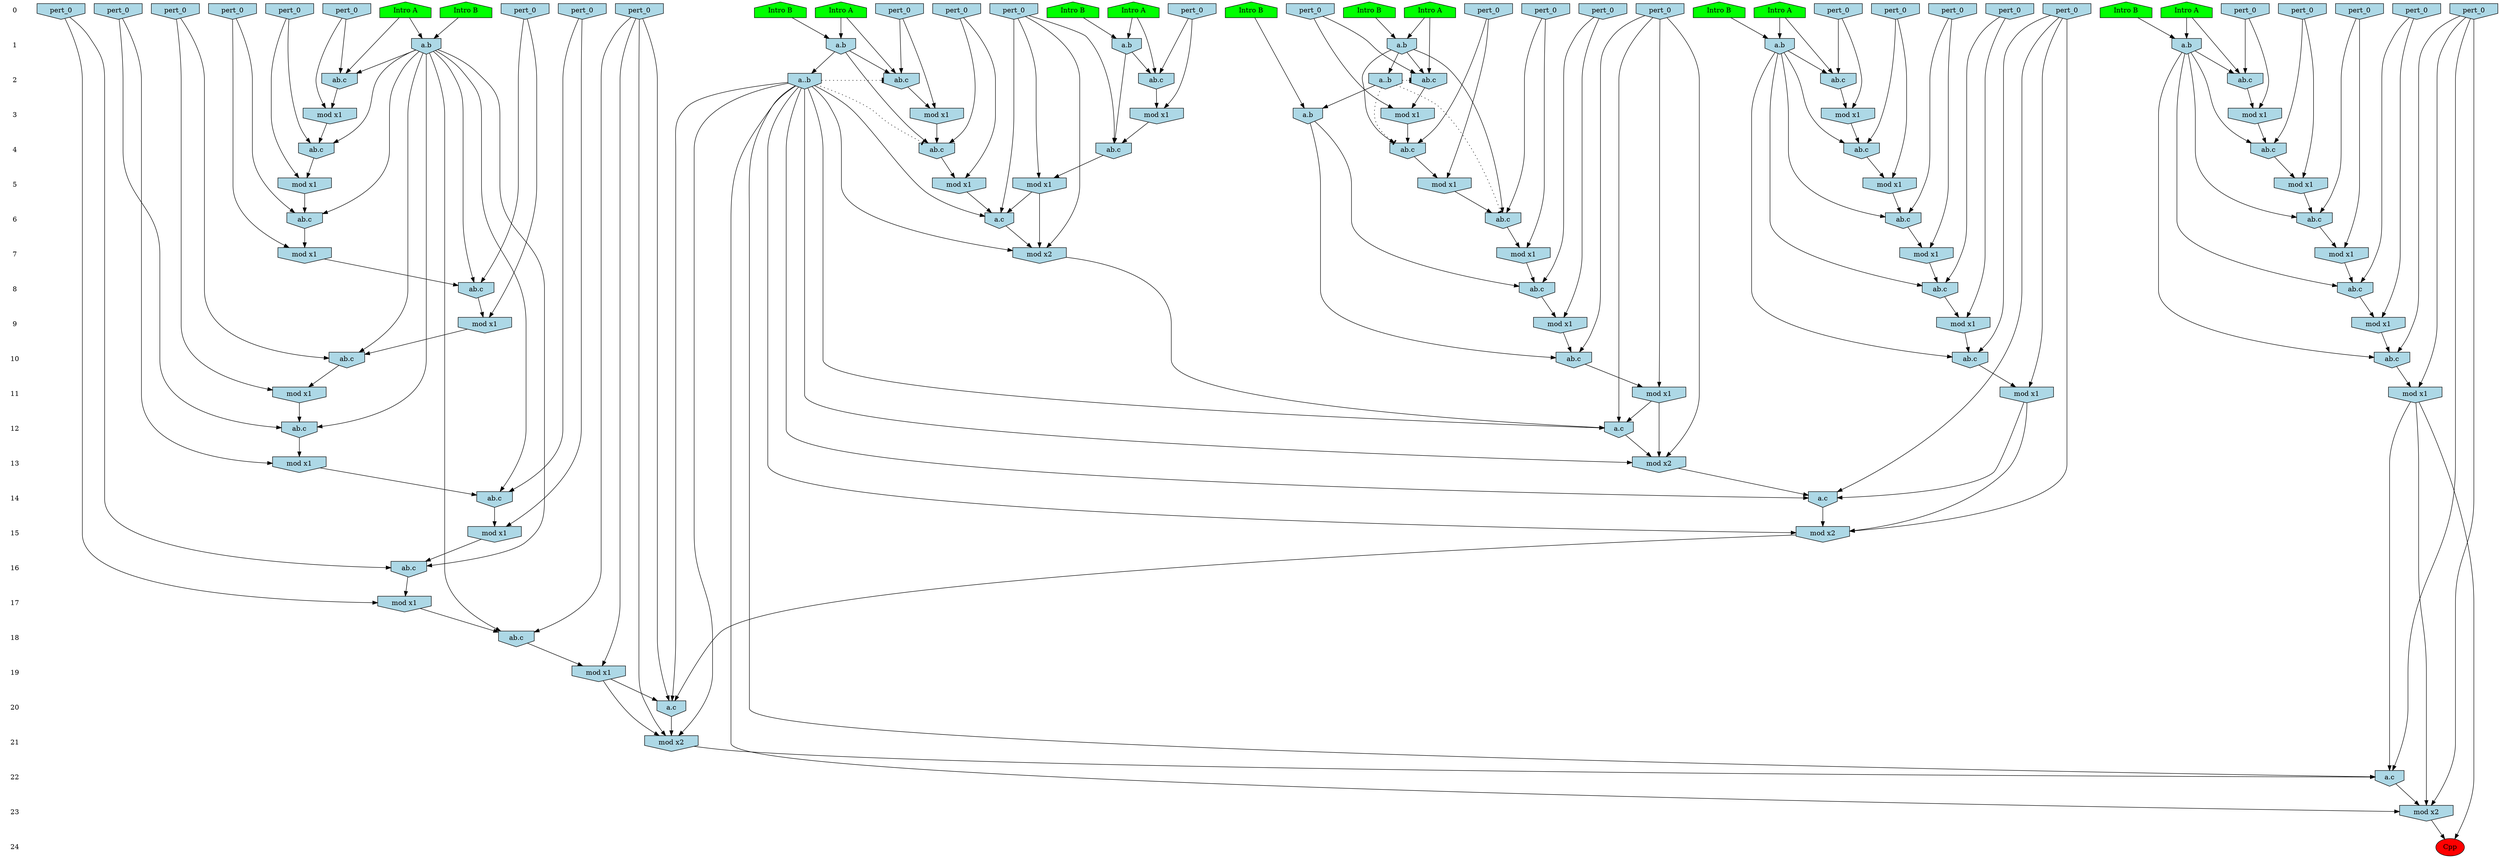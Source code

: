 /* Compression of 1 causal flows obtained in average at 2.001438E+01 t.u */
/* Compressed causal flows were: [3] */
digraph G{
 ranksep=.5 ; 
{ rank = same ; "0" [shape=plaintext] ; node_1 [label ="Intro B", shape=house, style=filled, fillcolor=green] ;
node_2 [label ="Intro B", shape=house, style=filled, fillcolor=green] ;
node_3 [label ="Intro A", shape=house, style=filled, fillcolor=green] ;
node_4 [label ="Intro B", shape=house, style=filled, fillcolor=green] ;
node_5 [label ="Intro B", shape=house, style=filled, fillcolor=green] ;
node_6 [label ="Intro B", shape=house, style=filled, fillcolor=green] ;
node_7 [label ="Intro A", shape=house, style=filled, fillcolor=green] ;
node_8 [label ="Intro B", shape=house, style=filled, fillcolor=green] ;
node_9 [label ="Intro A", shape=house, style=filled, fillcolor=green] ;
node_10 [label ="Intro B", shape=house, style=filled, fillcolor=green] ;
node_11 [label ="Intro A", shape=house, style=filled, fillcolor=green] ;
node_12 [label ="Intro A", shape=house, style=filled, fillcolor=green] ;
node_13 [label ="Intro A", shape=house, style=filled, fillcolor=green] ;
node_18 [label="pert_0", shape=invhouse, style=filled, fillcolor = lightblue] ;
node_19 [label="pert_0", shape=invhouse, style=filled, fillcolor = lightblue] ;
node_20 [label="pert_0", shape=invhouse, style=filled, fillcolor = lightblue] ;
node_21 [label="pert_0", shape=invhouse, style=filled, fillcolor = lightblue] ;
node_22 [label="pert_0", shape=invhouse, style=filled, fillcolor = lightblue] ;
node_23 [label="pert_0", shape=invhouse, style=filled, fillcolor = lightblue] ;
node_24 [label="pert_0", shape=invhouse, style=filled, fillcolor = lightblue] ;
node_25 [label="pert_0", shape=invhouse, style=filled, fillcolor = lightblue] ;
node_26 [label="pert_0", shape=invhouse, style=filled, fillcolor = lightblue] ;
node_27 [label="pert_0", shape=invhouse, style=filled, fillcolor = lightblue] ;
node_28 [label="pert_0", shape=invhouse, style=filled, fillcolor = lightblue] ;
node_29 [label="pert_0", shape=invhouse, style=filled, fillcolor = lightblue] ;
node_30 [label="pert_0", shape=invhouse, style=filled, fillcolor = lightblue] ;
node_31 [label="pert_0", shape=invhouse, style=filled, fillcolor = lightblue] ;
node_32 [label="pert_0", shape=invhouse, style=filled, fillcolor = lightblue] ;
node_33 [label="pert_0", shape=invhouse, style=filled, fillcolor = lightblue] ;
node_34 [label="pert_0", shape=invhouse, style=filled, fillcolor = lightblue] ;
node_35 [label="pert_0", shape=invhouse, style=filled, fillcolor = lightblue] ;
node_36 [label="pert_0", shape=invhouse, style=filled, fillcolor = lightblue] ;
node_37 [label="pert_0", shape=invhouse, style=filled, fillcolor = lightblue] ;
node_38 [label="pert_0", shape=invhouse, style=filled, fillcolor = lightblue] ;
node_39 [label="pert_0", shape=invhouse, style=filled, fillcolor = lightblue] ;
node_40 [label="pert_0", shape=invhouse, style=filled, fillcolor = lightblue] ;
node_41 [label="pert_0", shape=invhouse, style=filled, fillcolor = lightblue] ;
node_42 [label="pert_0", shape=invhouse, style=filled, fillcolor = lightblue] ;
node_43 [label="pert_0", shape=invhouse, style=filled, fillcolor = lightblue] ;
node_44 [label="pert_0", shape=invhouse, style=filled, fillcolor = lightblue] ;
node_45 [label="pert_0", shape=invhouse, style=filled, fillcolor = lightblue] ;
}
{ rank = same ; "1" [shape=plaintext] ; node_14 [label="a.b", shape=invhouse, style=filled, fillcolor = lightblue] ;
node_15 [label="a.b", shape=invhouse, style=filled, fillcolor = lightblue] ;
node_16 [label="a.b", shape=invhouse, style=filled, fillcolor = lightblue] ;
node_17 [label="a.b", shape=invhouse, style=filled, fillcolor = lightblue] ;
node_56 [label="a.b", shape=invhouse, style=filled, fillcolor = lightblue] ;
node_65 [label="a.b", shape=invhouse, style=filled, fillcolor = lightblue] ;
}
{ rank = same ; "2" [shape=plaintext] ; node_46 [label="ab.c", shape=invhouse, style=filled, fillcolor = lightblue] ;
node_47 [label="ab.c", shape=invhouse, style=filled, fillcolor = lightblue] ;
node_48 [label="ab.c", shape=invhouse, style=filled, fillcolor = lightblue] ;
node_49 [label="ab.c", shape=invhouse, style=filled, fillcolor = lightblue] ;
node_59 [label="ab.c", shape=invhouse, style=filled, fillcolor = lightblue] ;
node_66 [label="ab.c", shape=invhouse, style=filled, fillcolor = lightblue] ;
node_69 [label="a..b", shape=invhouse, style=filled, fillcolor = lightblue] ;
node_78 [label="a..b", shape=invhouse, style=filled, fillcolor = lightblue] ;
}
{ rank = same ; "3" [shape=plaintext] ; node_50 [label="mod x1", shape=invhouse, style=filled, fillcolor = lightblue] ;
node_54 [label="mod x1", shape=invhouse, style=filled, fillcolor = lightblue] ;
node_57 [label="mod x1", shape=invhouse, style=filled, fillcolor = lightblue] ;
node_58 [label="mod x1", shape=invhouse, style=filled, fillcolor = lightblue] ;
node_67 [label="mod x1", shape=invhouse, style=filled, fillcolor = lightblue] ;
node_71 [label="mod x1", shape=invhouse, style=filled, fillcolor = lightblue] ;
node_81 [label="a.b", shape=invhouse, style=filled, fillcolor = lightblue] ;
}
{ rank = same ; "4" [shape=plaintext] ; node_51 [label="ab.c", shape=invhouse, style=filled, fillcolor = lightblue] ;
node_60 [label="ab.c", shape=invhouse, style=filled, fillcolor = lightblue] ;
node_61 [label="ab.c", shape=invhouse, style=filled, fillcolor = lightblue] ;
node_63 [label="ab.c", shape=invhouse, style=filled, fillcolor = lightblue] ;
node_68 [label="ab.c", shape=invhouse, style=filled, fillcolor = lightblue] ;
node_73 [label="ab.c", shape=invhouse, style=filled, fillcolor = lightblue] ;
}
{ rank = same ; "5" [shape=plaintext] ; node_52 [label="mod x1", shape=invhouse, style=filled, fillcolor = lightblue] ;
node_64 [label="mod x1", shape=invhouse, style=filled, fillcolor = lightblue] ;
node_70 [label="mod x1", shape=invhouse, style=filled, fillcolor = lightblue] ;
node_74 [label="mod x1", shape=invhouse, style=filled, fillcolor = lightblue] ;
node_75 [label="mod x1", shape=invhouse, style=filled, fillcolor = lightblue] ;
node_90 [label="mod x1", shape=invhouse, style=filled, fillcolor = lightblue] ;
}
{ rank = same ; "6" [shape=plaintext] ; node_53 [label="ab.c", shape=invhouse, style=filled, fillcolor = lightblue] ;
node_72 [label="ab.c", shape=invhouse, style=filled, fillcolor = lightblue] ;
node_76 [label="ab.c", shape=invhouse, style=filled, fillcolor = lightblue] ;
node_77 [label="ab.c", shape=invhouse, style=filled, fillcolor = lightblue] ;
node_94 [label="a.c", shape=invhouse, style=filled, fillcolor = lightblue] ;
}
{ rank = same ; "7" [shape=plaintext] ; node_55 [label="mod x1", shape=invhouse, style=filled, fillcolor = lightblue] ;
node_79 [label="mod x1", shape=invhouse, style=filled, fillcolor = lightblue] ;
node_82 [label="mod x1", shape=invhouse, style=filled, fillcolor = lightblue] ;
node_95 [label="mod x1", shape=invhouse, style=filled, fillcolor = lightblue] ;
node_96 [label="mod x2", shape=invhouse, style=filled, fillcolor = lightblue] ;
}
{ rank = same ; "8" [shape=plaintext] ; node_62 [label="ab.c", shape=invhouse, style=filled, fillcolor = lightblue] ;
node_80 [label="ab.c", shape=invhouse, style=filled, fillcolor = lightblue] ;
node_83 [label="ab.c", shape=invhouse, style=filled, fillcolor = lightblue] ;
node_97 [label="ab.c", shape=invhouse, style=filled, fillcolor = lightblue] ;
}
{ rank = same ; "9" [shape=plaintext] ; node_84 [label="mod x1", shape=invhouse, style=filled, fillcolor = lightblue] ;
node_86 [label="mod x1", shape=invhouse, style=filled, fillcolor = lightblue] ;
node_98 [label="mod x1", shape=invhouse, style=filled, fillcolor = lightblue] ;
node_104 [label="mod x1", shape=invhouse, style=filled, fillcolor = lightblue] ;
}
{ rank = same ; "10" [shape=plaintext] ; node_85 [label="ab.c", shape=invhouse, style=filled, fillcolor = lightblue] ;
node_87 [label="ab.c", shape=invhouse, style=filled, fillcolor = lightblue] ;
node_100 [label="ab.c", shape=invhouse, style=filled, fillcolor = lightblue] ;
node_106 [label="ab.c", shape=invhouse, style=filled, fillcolor = lightblue] ;
}
{ rank = same ; "11" [shape=plaintext] ; node_88 [label="mod x1", shape=invhouse, style=filled, fillcolor = lightblue] ;
node_91 [label="mod x1", shape=invhouse, style=filled, fillcolor = lightblue] ;
node_102 [label="mod x1", shape=invhouse, style=filled, fillcolor = lightblue] ;
node_107 [label="mod x1", shape=invhouse, style=filled, fillcolor = lightblue] ;
}
{ rank = same ; "12" [shape=plaintext] ; node_89 [label="ab.c", shape=invhouse, style=filled, fillcolor = lightblue] ;
node_99 [label="a.c", shape=invhouse, style=filled, fillcolor = lightblue] ;
}
{ rank = same ; "13" [shape=plaintext] ; node_92 [label="mod x1", shape=invhouse, style=filled, fillcolor = lightblue] ;
node_109 [label="mod x2", shape=invhouse, style=filled, fillcolor = lightblue] ;
}
{ rank = same ; "14" [shape=plaintext] ; node_93 [label="ab.c", shape=invhouse, style=filled, fillcolor = lightblue] ;
node_110 [label="a.c", shape=invhouse, style=filled, fillcolor = lightblue] ;
}
{ rank = same ; "15" [shape=plaintext] ; node_101 [label="mod x1", shape=invhouse, style=filled, fillcolor = lightblue] ;
node_112 [label="mod x2", shape=invhouse, style=filled, fillcolor = lightblue] ;
}
{ rank = same ; "16" [shape=plaintext] ; node_103 [label="ab.c", shape=invhouse, style=filled, fillcolor = lightblue] ;
}
{ rank = same ; "17" [shape=plaintext] ; node_105 [label="mod x1", shape=invhouse, style=filled, fillcolor = lightblue] ;
}
{ rank = same ; "18" [shape=plaintext] ; node_108 [label="ab.c", shape=invhouse, style=filled, fillcolor = lightblue] ;
}
{ rank = same ; "19" [shape=plaintext] ; node_111 [label="mod x1", shape=invhouse, style=filled, fillcolor = lightblue] ;
}
{ rank = same ; "20" [shape=plaintext] ; node_113 [label="a.c", shape=invhouse, style=filled, fillcolor = lightblue] ;
}
{ rank = same ; "21" [shape=plaintext] ; node_114 [label="mod x2", shape=invhouse, style=filled, fillcolor = lightblue] ;
}
{ rank = same ; "22" [shape=plaintext] ; node_115 [label="a.c", shape=invhouse, style=filled, fillcolor = lightblue] ;
}
{ rank = same ; "23" [shape=plaintext] ; node_116 [label="mod x2", shape=invhouse, style=filled, fillcolor = lightblue] ;
}
{ rank = same ; "24" [shape=plaintext] ; node_117 [label ="Cpp", style=filled, fillcolor=red] ;
}
"0" -> "1" [style="invis"]; 
"1" -> "2" [style="invis"]; 
"2" -> "3" [style="invis"]; 
"3" -> "4" [style="invis"]; 
"4" -> "5" [style="invis"]; 
"5" -> "6" [style="invis"]; 
"6" -> "7" [style="invis"]; 
"7" -> "8" [style="invis"]; 
"8" -> "9" [style="invis"]; 
"9" -> "10" [style="invis"]; 
"10" -> "11" [style="invis"]; 
"11" -> "12" [style="invis"]; 
"12" -> "13" [style="invis"]; 
"13" -> "14" [style="invis"]; 
"14" -> "15" [style="invis"]; 
"15" -> "16" [style="invis"]; 
"16" -> "17" [style="invis"]; 
"17" -> "18" [style="invis"]; 
"18" -> "19" [style="invis"]; 
"19" -> "20" [style="invis"]; 
"20" -> "21" [style="invis"]; 
"21" -> "22" [style="invis"]; 
"22" -> "23" [style="invis"]; 
"23" -> "24" [style="invis"]; 
node_5 -> node_14
node_9 -> node_14
node_6 -> node_15
node_11 -> node_15
node_2 -> node_16
node_13 -> node_16
node_3 -> node_17
node_10 -> node_17
node_13 -> node_46
node_16 -> node_46
node_39 -> node_46
node_11 -> node_47
node_15 -> node_47
node_35 -> node_47
node_9 -> node_48
node_14 -> node_48
node_37 -> node_48
node_3 -> node_49
node_17 -> node_49
node_44 -> node_49
node_39 -> node_50
node_46 -> node_50
node_16 -> node_51
node_27 -> node_51
node_50 -> node_51
node_27 -> node_52
node_51 -> node_52
node_16 -> node_53
node_31 -> node_53
node_52 -> node_53
node_37 -> node_54
node_48 -> node_54
node_31 -> node_55
node_53 -> node_55
node_7 -> node_56
node_8 -> node_56
node_44 -> node_57
node_49 -> node_57
node_35 -> node_58
node_47 -> node_58
node_7 -> node_59
node_21 -> node_59
node_56 -> node_59
node_14 -> node_60
node_34 -> node_60
node_54 -> node_60
node_17 -> node_61
node_40 -> node_61
node_57 -> node_61
node_16 -> node_62
node_36 -> node_62
node_55 -> node_62
node_15 -> node_63
node_33 -> node_63
node_58 -> node_63
node_33 -> node_64
node_63 -> node_64
node_4 -> node_65
node_12 -> node_65
node_12 -> node_66
node_43 -> node_66
node_65 -> node_66
node_43 -> node_67
node_66 -> node_67
node_28 -> node_68
node_65 -> node_68
node_67 -> node_68
node_17 -> node_69
node_34 -> node_70
node_60 -> node_70
node_21 -> node_71
node_59 -> node_71
node_14 -> node_72
node_45 -> node_72
node_70 -> node_72
node_23 -> node_73
node_56 -> node_73
node_71 -> node_73
node_23 -> node_74
node_73 -> node_74
node_28 -> node_75
node_68 -> node_75
node_22 -> node_76
node_65 -> node_76
node_75 -> node_76
node_24 -> node_77
node_56 -> node_77
node_74 -> node_77
node_65 -> node_78
node_45 -> node_79
node_72 -> node_79
node_14 -> node_80
node_29 -> node_80
node_79 -> node_80
node_1 -> node_81
node_78 -> node_81
node_22 -> node_82
node_76 -> node_82
node_32 -> node_83
node_81 -> node_83
node_82 -> node_83
node_29 -> node_84
node_80 -> node_84
node_14 -> node_85
node_19 -> node_85
node_84 -> node_85
node_32 -> node_86
node_83 -> node_86
node_38 -> node_87
node_81 -> node_87
node_86 -> node_87
node_19 -> node_88
node_85 -> node_88
node_14 -> node_89
node_41 -> node_89
node_88 -> node_89
node_40 -> node_90
node_61 -> node_90
node_38 -> node_91
node_87 -> node_91
node_41 -> node_92
node_89 -> node_92
node_14 -> node_93
node_25 -> node_93
node_92 -> node_93
node_33 -> node_94
node_64 -> node_94
node_69 -> node_94
node_90 -> node_94
node_24 -> node_95
node_77 -> node_95
node_33 -> node_96
node_64 -> node_96
node_69 -> node_96
node_94 -> node_96
node_20 -> node_97
node_56 -> node_97
node_95 -> node_97
node_36 -> node_98
node_62 -> node_98
node_38 -> node_99
node_69 -> node_99
node_91 -> node_99
node_96 -> node_99
node_16 -> node_100
node_26 -> node_100
node_98 -> node_100
node_25 -> node_101
node_93 -> node_101
node_26 -> node_102
node_100 -> node_102
node_14 -> node_103
node_18 -> node_103
node_101 -> node_103
node_20 -> node_104
node_97 -> node_104
node_18 -> node_105
node_103 -> node_105
node_42 -> node_106
node_56 -> node_106
node_104 -> node_106
node_42 -> node_107
node_106 -> node_107
node_14 -> node_108
node_30 -> node_108
node_105 -> node_108
node_38 -> node_109
node_69 -> node_109
node_91 -> node_109
node_99 -> node_109
node_26 -> node_110
node_69 -> node_110
node_102 -> node_110
node_109 -> node_110
node_30 -> node_111
node_108 -> node_111
node_26 -> node_112
node_69 -> node_112
node_102 -> node_112
node_110 -> node_112
node_30 -> node_113
node_69 -> node_113
node_111 -> node_113
node_112 -> node_113
node_30 -> node_114
node_69 -> node_114
node_111 -> node_114
node_113 -> node_114
node_42 -> node_115
node_69 -> node_115
node_107 -> node_115
node_114 -> node_115
node_42 -> node_116
node_69 -> node_116
node_107 -> node_116
node_115 -> node_116
node_107 -> node_117
node_116 -> node_117
node_69 -> node_49 [style=dotted, arrowhead = tee] 
node_69 -> node_61 [style=dotted, arrowhead = tee] 
node_78 -> node_66 [style=dotted, arrowhead = tee] 
node_78 -> node_68 [style=dotted, arrowhead = tee] 
node_78 -> node_76 [style=dotted, arrowhead = tee] 
}
/*
 Dot generation time: 0.000000
*/